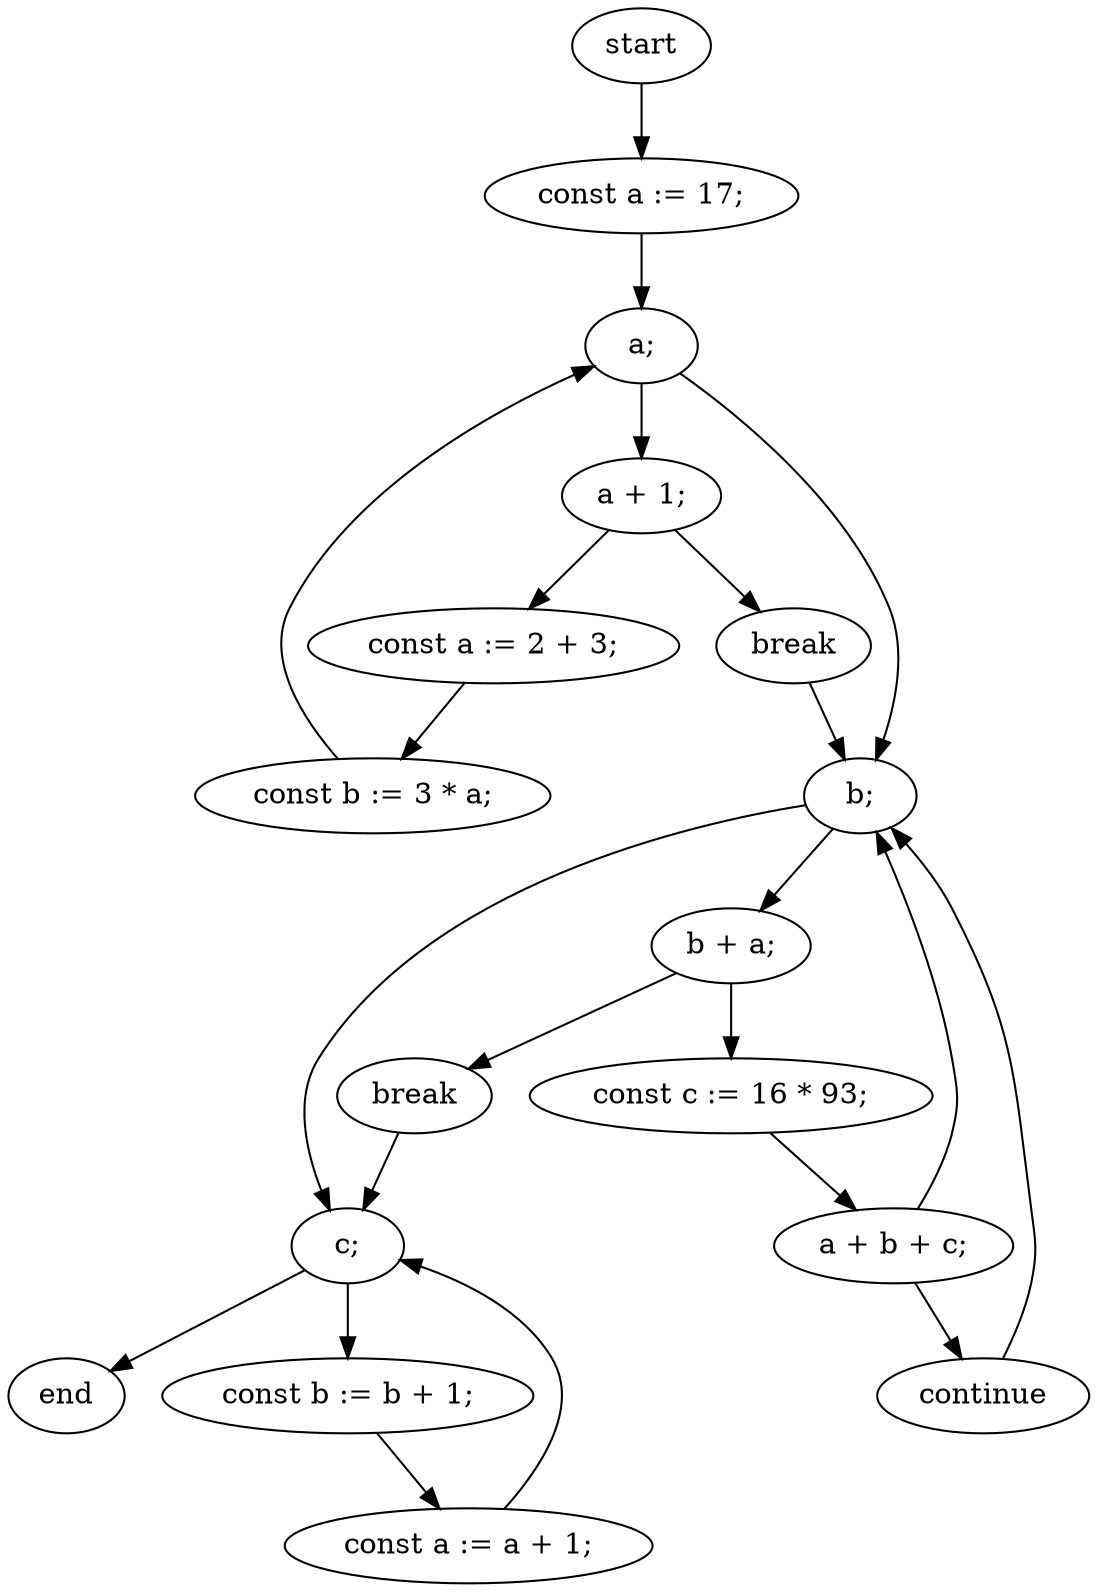 digraph G {
graph [];

0 [label="start", ];
1 [label="const a := 17;", ];
2 [label="a;", ];
4 [label="a + 1;", ];
5 [label="const a := 2 + 3;", ];
6 [label="break", ];
8 [label="const b := 3 * a;", ];
9 [label="b;", ];
11 [label="b + a;", ];
12 [label="break", ];
13 [label="const c := 16 * 93;", ];
14 [label="a + b + c;", ];
15 [label="continue", ];
18 [label="c;", ];
20 [label="const b := b + 1;", ];
21 [label="const a := a + 1;", ];
22 [label="end", ];
0->1 [];
1->2 [];
8->2 [];
2->4 [];
4->5 [];
4->6 [];
5->8 [];
15->9 [];
14->9 [];
2->9 [];
6->9 [];
9->11 [];
11->12 [];
11->13 [];
13->14 [];
14->15 [];
21->18 [];
9->18 [];
12->18 [];
18->20 [];
20->21 [];
18->22 [];
}